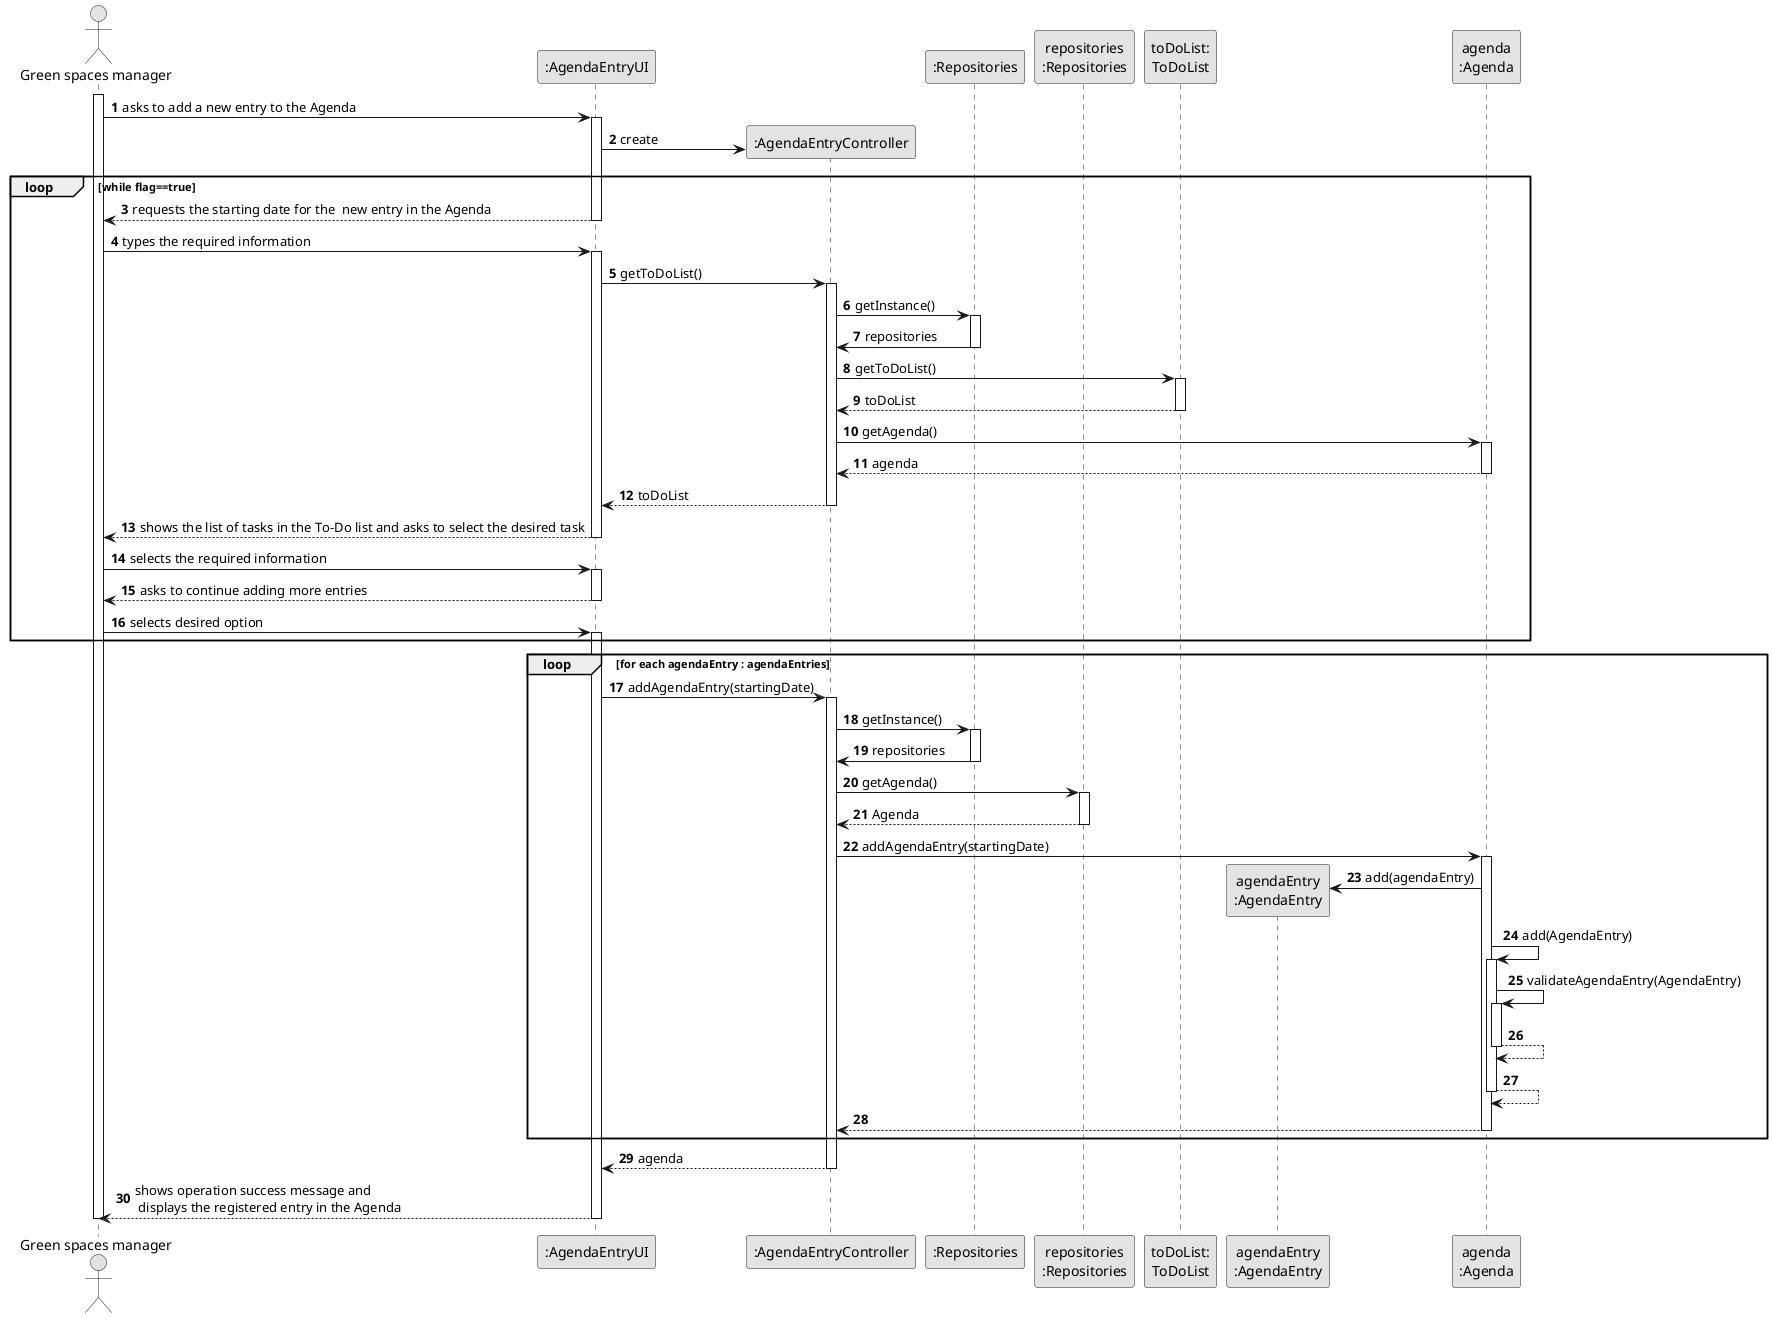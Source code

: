 @startuml
skinparam monochrome true
skinparam packageStyle rectangle
skinparam shadowing false

autonumber

'hide footbox
actor "Green spaces manager" as GSM
participant ":AgendaEntryUI" as UI
participant ":AgendaEntryController" as CTRL
participant ":Repositories" as RepositorySingleton
participant "repositories\n:Repositories" as PLAT
participant "toDoList:\nToDoList" as TODO
participant "agendaEntry\n:AgendaEntry" as ENTRY
participant "agenda\n:Agenda" as Agenda


activate GSM

    GSM -> UI : asks to add a new entry to the Agenda

        activate UI

        UI -> CTRL** : create

loop while flag==true
        UI --> GSM : requests the starting date for the  new entry in the Agenda

        deactivate UI

    GSM -> UI : types the required information

        activate UI
        UI->CTRL:getToDoList()
        activate CTRL
         CTRL-> RepositorySingleton : getInstance()
                                activate RepositorySingleton

                                RepositorySingleton -> CTRL : repositories
                                deactivate RepositorySingleton

                                CTRL -> TODO : getToDoList()
                                activate TODO

                                TODO --> CTRL : toDoList
                                deactivate TODO
                                CTRL-> Agenda: getAgenda()
                                activate Agenda
                                Agenda--> CTRL: agenda
                                deactivate Agenda
                                CTRL-->UI: toDoList
                                deactivate CTRL

        UI --> GSM : shows the list of tasks in the To-Do list and asks to select the desired task
                deactivate UI

                GSM -> UI : selects the required information
                activate UI

        UI --> GSM : asks to continue adding more entries

        deactivate UI

    GSM -> UI : selects desired option
            activate UI
end
        loop for each agendaEntry : agendaEntries
            UI->CTRL: addAgendaEntry(startingDate)
            activate CTRL

                        CTRL -> RepositorySingleton : getInstance()
                        activate RepositorySingleton

                        RepositorySingleton -> CTRL : repositories
                        deactivate RepositorySingleton

                        CTRL -> PLAT : getAgenda()
                        activate PLAT

                        PLAT --> CTRL : Agenda
                        deactivate PLAT

                         CTRL ->Agenda: addAgendaEntry(startingDate)
                                    activate Agenda

                                    Agenda -> ENTRY**: add(agendaEntry)
                                    Agenda ->Agenda:add(AgendaEntry)
                                    activate Agenda
                                    Agenda ->Agenda: validateAgendaEntry(AgendaEntry)
                                    activate Agenda
                                    Agenda -->Agenda
                                    deactivate Agenda
                                    Agenda -->Agenda
                                    deactivate Agenda

                                    Agenda -->CTRL:
                                    deactivate Agenda


        end
        CTRL --> UI : agenda

            deactivate CTRL

        UI --> GSM : shows operation success message and\n displays the registered entry in the Agenda
    deactivate UI

deactivate GSM

@enduml